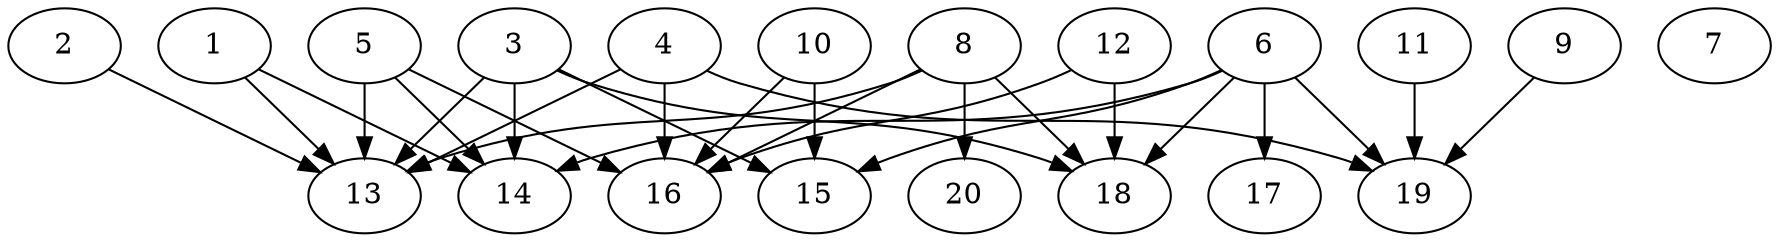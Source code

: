 // DAG automatically generated by daggen at Thu Oct  3 13:58:42 2019
// ./daggen --dot -n 20 --ccr 0.4 --fat 0.9 --regular 0.9 --density 0.5 --mindata 5242880 --maxdata 52428800 
digraph G {
  1 [size="79324160", alpha="0.00", expect_size="31729664"] 
  1 -> 13 [size ="31729664"]
  1 -> 14 [size ="31729664"]
  2 [size="26539520", alpha="0.20", expect_size="10615808"] 
  2 -> 13 [size ="10615808"]
  3 [size="123407360", alpha="0.17", expect_size="49362944"] 
  3 -> 13 [size ="49362944"]
  3 -> 14 [size ="49362944"]
  3 -> 15 [size ="49362944"]
  3 -> 18 [size ="49362944"]
  4 [size="30784000", alpha="0.07", expect_size="12313600"] 
  4 -> 13 [size ="12313600"]
  4 -> 16 [size ="12313600"]
  4 -> 19 [size ="12313600"]
  5 [size="121228800", alpha="0.12", expect_size="48491520"] 
  5 -> 13 [size ="48491520"]
  5 -> 14 [size ="48491520"]
  5 -> 16 [size ="48491520"]
  6 [size="33303040", alpha="0.04", expect_size="13321216"] 
  6 -> 14 [size ="13321216"]
  6 -> 15 [size ="13321216"]
  6 -> 17 [size ="13321216"]
  6 -> 18 [size ="13321216"]
  6 -> 19 [size ="13321216"]
  7 [size="88488960", alpha="0.15", expect_size="35395584"] 
  8 [size="14269440", alpha="0.08", expect_size="5707776"] 
  8 -> 13 [size ="5707776"]
  8 -> 16 [size ="5707776"]
  8 -> 18 [size ="5707776"]
  8 -> 20 [size ="5707776"]
  9 [size="98664960", alpha="0.09", expect_size="39465984"] 
  9 -> 19 [size ="39465984"]
  10 [size="116088320", alpha="0.12", expect_size="46435328"] 
  10 -> 15 [size ="46435328"]
  10 -> 16 [size ="46435328"]
  11 [size="27709440", alpha="0.20", expect_size="11083776"] 
  11 -> 19 [size ="11083776"]
  12 [size="30371840", alpha="0.19", expect_size="12148736"] 
  12 -> 16 [size ="12148736"]
  12 -> 18 [size ="12148736"]
  13 [size="29342720", alpha="0.17", expect_size="11737088"] 
  14 [size="127329280", alpha="0.06", expect_size="50931712"] 
  15 [size="48645120", alpha="0.03", expect_size="19458048"] 
  16 [size="117345280", alpha="0.02", expect_size="46938112"] 
  17 [size="22658560", alpha="0.14", expect_size="9063424"] 
  18 [size="111116800", alpha="0.06", expect_size="44446720"] 
  19 [size="42542080", alpha="0.11", expect_size="17016832"] 
  20 [size="96586240", alpha="0.03", expect_size="38634496"] 
}
